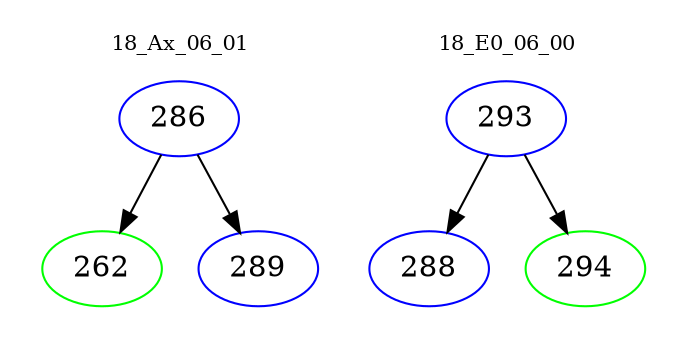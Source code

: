 digraph{
subgraph cluster_0 {
color = white
label = "18_Ax_06_01";
fontsize=10;
T0_286 [label="286", color="blue"]
T0_286 -> T0_262 [color="black"]
T0_262 [label="262", color="green"]
T0_286 -> T0_289 [color="black"]
T0_289 [label="289", color="blue"]
}
subgraph cluster_1 {
color = white
label = "18_E0_06_00";
fontsize=10;
T1_293 [label="293", color="blue"]
T1_293 -> T1_288 [color="black"]
T1_288 [label="288", color="blue"]
T1_293 -> T1_294 [color="black"]
T1_294 [label="294", color="green"]
}
}
